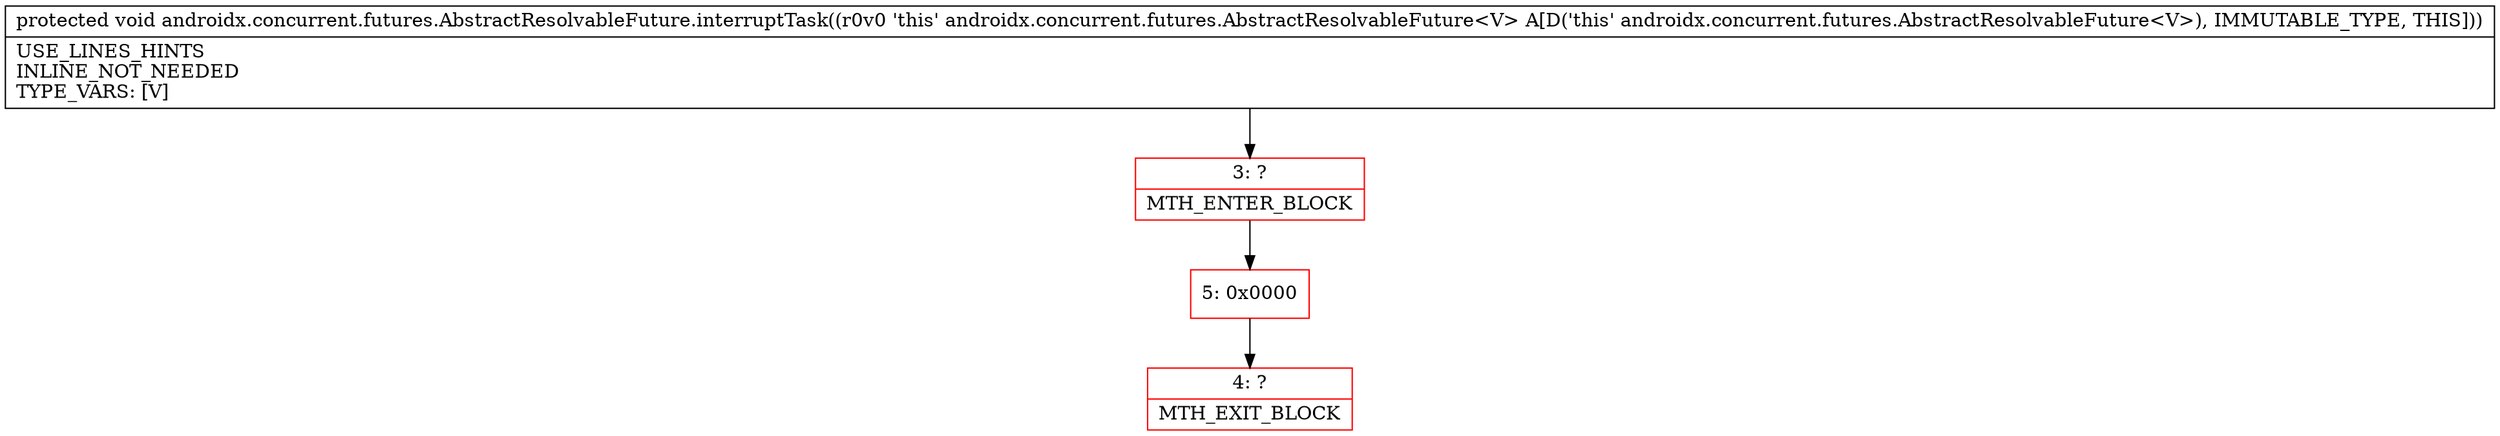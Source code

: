 digraph "CFG forandroidx.concurrent.futures.AbstractResolvableFuture.interruptTask()V" {
subgraph cluster_Region_657321484 {
label = "R(0)";
node [shape=record,color=blue];
}
Node_3 [shape=record,color=red,label="{3\:\ ?|MTH_ENTER_BLOCK\l}"];
Node_5 [shape=record,color=red,label="{5\:\ 0x0000}"];
Node_4 [shape=record,color=red,label="{4\:\ ?|MTH_EXIT_BLOCK\l}"];
MethodNode[shape=record,label="{protected void androidx.concurrent.futures.AbstractResolvableFuture.interruptTask((r0v0 'this' androidx.concurrent.futures.AbstractResolvableFuture\<V\> A[D('this' androidx.concurrent.futures.AbstractResolvableFuture\<V\>), IMMUTABLE_TYPE, THIS]))  | USE_LINES_HINTS\lINLINE_NOT_NEEDED\lTYPE_VARS: [V]\l}"];
MethodNode -> Node_3;Node_3 -> Node_5;
Node_5 -> Node_4;
}


